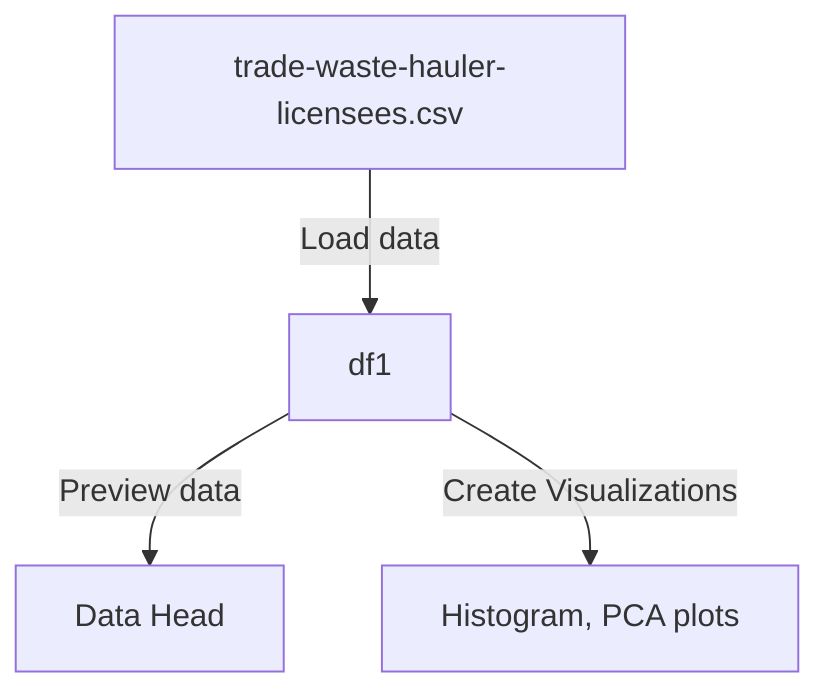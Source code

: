 flowchart TD
    %% Node representing the data source
    A[trade-waste-hauler-licensees.csv] -->|Load data| B[df1]
    
    %% Node representing the DataFrame creation
    B[df1] -->|Preview data| C[Data Head]
    B[df1] -->|Create Visualizations| D[Histogram, PCA plots]

    %% Comments for each node
    %% A: Represents the CSV file data source containing trade waste hauler licensees.
    %% B: Represents the DataFrame created from the CSV file, limited to first 100 rows.
    %% C: Represents the action to preview the data by displaying its head.
    %% D: Represents the visualizations created using the DataFrame, such as histograms and PCA plots.